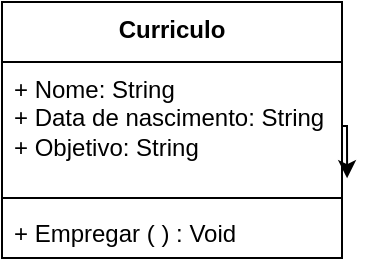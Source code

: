 <mxfile version="21.6.9" type="device">
  <diagram name="Página-1" id="KfQcnZhE_UV3mCfnfU4q">
    <mxGraphModel dx="1050" dy="574" grid="1" gridSize="10" guides="1" tooltips="1" connect="1" arrows="1" fold="1" page="1" pageScale="1" pageWidth="827" pageHeight="1169" math="0" shadow="0">
      <root>
        <mxCell id="0" />
        <mxCell id="1" parent="0" />
        <mxCell id="CHL_Pb67gSMFBvNcenmV-1" value="Curriculo&lt;br&gt;" style="swimlane;fontStyle=1;align=center;verticalAlign=top;childLayout=stackLayout;horizontal=1;startSize=30;horizontalStack=0;resizeParent=1;resizeParentMax=0;resizeLast=0;collapsible=1;marginBottom=0;whiteSpace=wrap;html=1;" vertex="1" parent="1">
          <mxGeometry x="330" y="240" width="170" height="128" as="geometry" />
        </mxCell>
        <mxCell id="CHL_Pb67gSMFBvNcenmV-2" value="+ Nome: String&lt;br&gt;+ Data de nascimento: String&lt;br&gt;+ Objetivo: String" style="text;strokeColor=none;fillColor=none;align=left;verticalAlign=top;spacingLeft=4;spacingRight=4;overflow=hidden;rotatable=0;points=[[0,0.5],[1,0.5]];portConstraint=eastwest;whiteSpace=wrap;html=1;" vertex="1" parent="CHL_Pb67gSMFBvNcenmV-1">
          <mxGeometry y="30" width="170" height="64" as="geometry" />
        </mxCell>
        <mxCell id="CHL_Pb67gSMFBvNcenmV-3" value="" style="line;strokeWidth=1;fillColor=none;align=left;verticalAlign=middle;spacingTop=-1;spacingLeft=3;spacingRight=3;rotatable=0;labelPosition=right;points=[];portConstraint=eastwest;strokeColor=inherit;" vertex="1" parent="CHL_Pb67gSMFBvNcenmV-1">
          <mxGeometry y="94" width="170" height="8" as="geometry" />
        </mxCell>
        <mxCell id="CHL_Pb67gSMFBvNcenmV-4" value="+ Empregar ( ) : Void" style="text;strokeColor=none;fillColor=none;align=left;verticalAlign=top;spacingLeft=4;spacingRight=4;overflow=hidden;rotatable=0;points=[[0,0.5],[1,0.5]];portConstraint=eastwest;whiteSpace=wrap;html=1;" vertex="1" parent="CHL_Pb67gSMFBvNcenmV-1">
          <mxGeometry y="102" width="170" height="26" as="geometry" />
        </mxCell>
        <mxCell id="CHL_Pb67gSMFBvNcenmV-5" style="edgeStyle=orthogonalEdgeStyle;rounded=0;orthogonalLoop=1;jettySize=auto;html=1;exitX=1;exitY=0.5;exitDx=0;exitDy=0;entryX=1.015;entryY=0.908;entryDx=0;entryDy=0;entryPerimeter=0;" edge="1" parent="CHL_Pb67gSMFBvNcenmV-1" source="CHL_Pb67gSMFBvNcenmV-2" target="CHL_Pb67gSMFBvNcenmV-2">
          <mxGeometry relative="1" as="geometry" />
        </mxCell>
      </root>
    </mxGraphModel>
  </diagram>
</mxfile>
